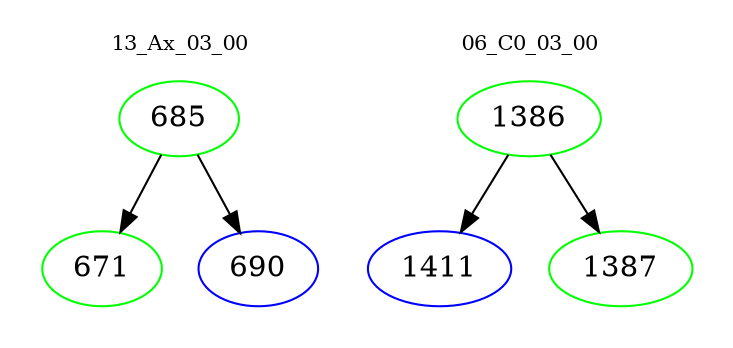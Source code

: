 digraph{
subgraph cluster_0 {
color = white
label = "13_Ax_03_00";
fontsize=10;
T0_685 [label="685", color="green"]
T0_685 -> T0_671 [color="black"]
T0_671 [label="671", color="green"]
T0_685 -> T0_690 [color="black"]
T0_690 [label="690", color="blue"]
}
subgraph cluster_1 {
color = white
label = "06_C0_03_00";
fontsize=10;
T1_1386 [label="1386", color="green"]
T1_1386 -> T1_1411 [color="black"]
T1_1411 [label="1411", color="blue"]
T1_1386 -> T1_1387 [color="black"]
T1_1387 [label="1387", color="green"]
}
}

